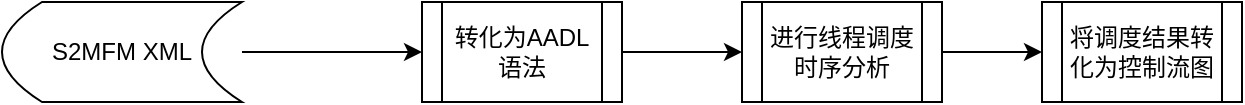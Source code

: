 <mxfile version="16.1.0" type="github"><diagram id="0CAkdtYkMwlkif9qsINl" name="Page-1"><mxGraphModel dx="946" dy="645" grid="1" gridSize="10" guides="1" tooltips="1" connect="1" arrows="1" fold="1" page="1" pageScale="1" pageWidth="827" pageHeight="1169" math="0" shadow="0"><root><mxCell id="0"/><mxCell id="1" parent="0"/><mxCell id="1hi2flevJ8w-T847-RIj-7" style="edgeStyle=orthogonalEdgeStyle;rounded=0;orthogonalLoop=1;jettySize=auto;html=1;entryX=0;entryY=0.5;entryDx=0;entryDy=0;" edge="1" parent="1" source="1hi2flevJ8w-T847-RIj-1" target="1hi2flevJ8w-T847-RIj-4"><mxGeometry relative="1" as="geometry"/></mxCell><mxCell id="1hi2flevJ8w-T847-RIj-1" value="转化为AADL语法" style="shape=process;whiteSpace=wrap;html=1;backgroundOutline=1;" vertex="1" parent="1"><mxGeometry x="320" y="140" width="100" height="50" as="geometry"/></mxCell><mxCell id="1hi2flevJ8w-T847-RIj-6" style="edgeStyle=orthogonalEdgeStyle;rounded=0;orthogonalLoop=1;jettySize=auto;html=1;entryX=0;entryY=0.5;entryDx=0;entryDy=0;" edge="1" parent="1" source="1hi2flevJ8w-T847-RIj-3" target="1hi2flevJ8w-T847-RIj-1"><mxGeometry relative="1" as="geometry"/></mxCell><mxCell id="1hi2flevJ8w-T847-RIj-3" value="S2MFM XML" style="shape=dataStorage;whiteSpace=wrap;html=1;fixedSize=1;" vertex="1" parent="1"><mxGeometry x="110" y="140" width="120" height="50" as="geometry"/></mxCell><mxCell id="1hi2flevJ8w-T847-RIj-8" style="edgeStyle=orthogonalEdgeStyle;rounded=0;orthogonalLoop=1;jettySize=auto;html=1;entryX=0;entryY=0.5;entryDx=0;entryDy=0;" edge="1" parent="1" source="1hi2flevJ8w-T847-RIj-4" target="1hi2flevJ8w-T847-RIj-5"><mxGeometry relative="1" as="geometry"/></mxCell><mxCell id="1hi2flevJ8w-T847-RIj-4" value="进行线程调度时序分析" style="shape=process;whiteSpace=wrap;html=1;backgroundOutline=1;" vertex="1" parent="1"><mxGeometry x="480" y="140" width="100" height="50" as="geometry"/></mxCell><mxCell id="1hi2flevJ8w-T847-RIj-5" value="将调度结果转化为控制流图" style="shape=process;whiteSpace=wrap;html=1;backgroundOutline=1;" vertex="1" parent="1"><mxGeometry x="630" y="140" width="100" height="50" as="geometry"/></mxCell></root></mxGraphModel></diagram></mxfile>